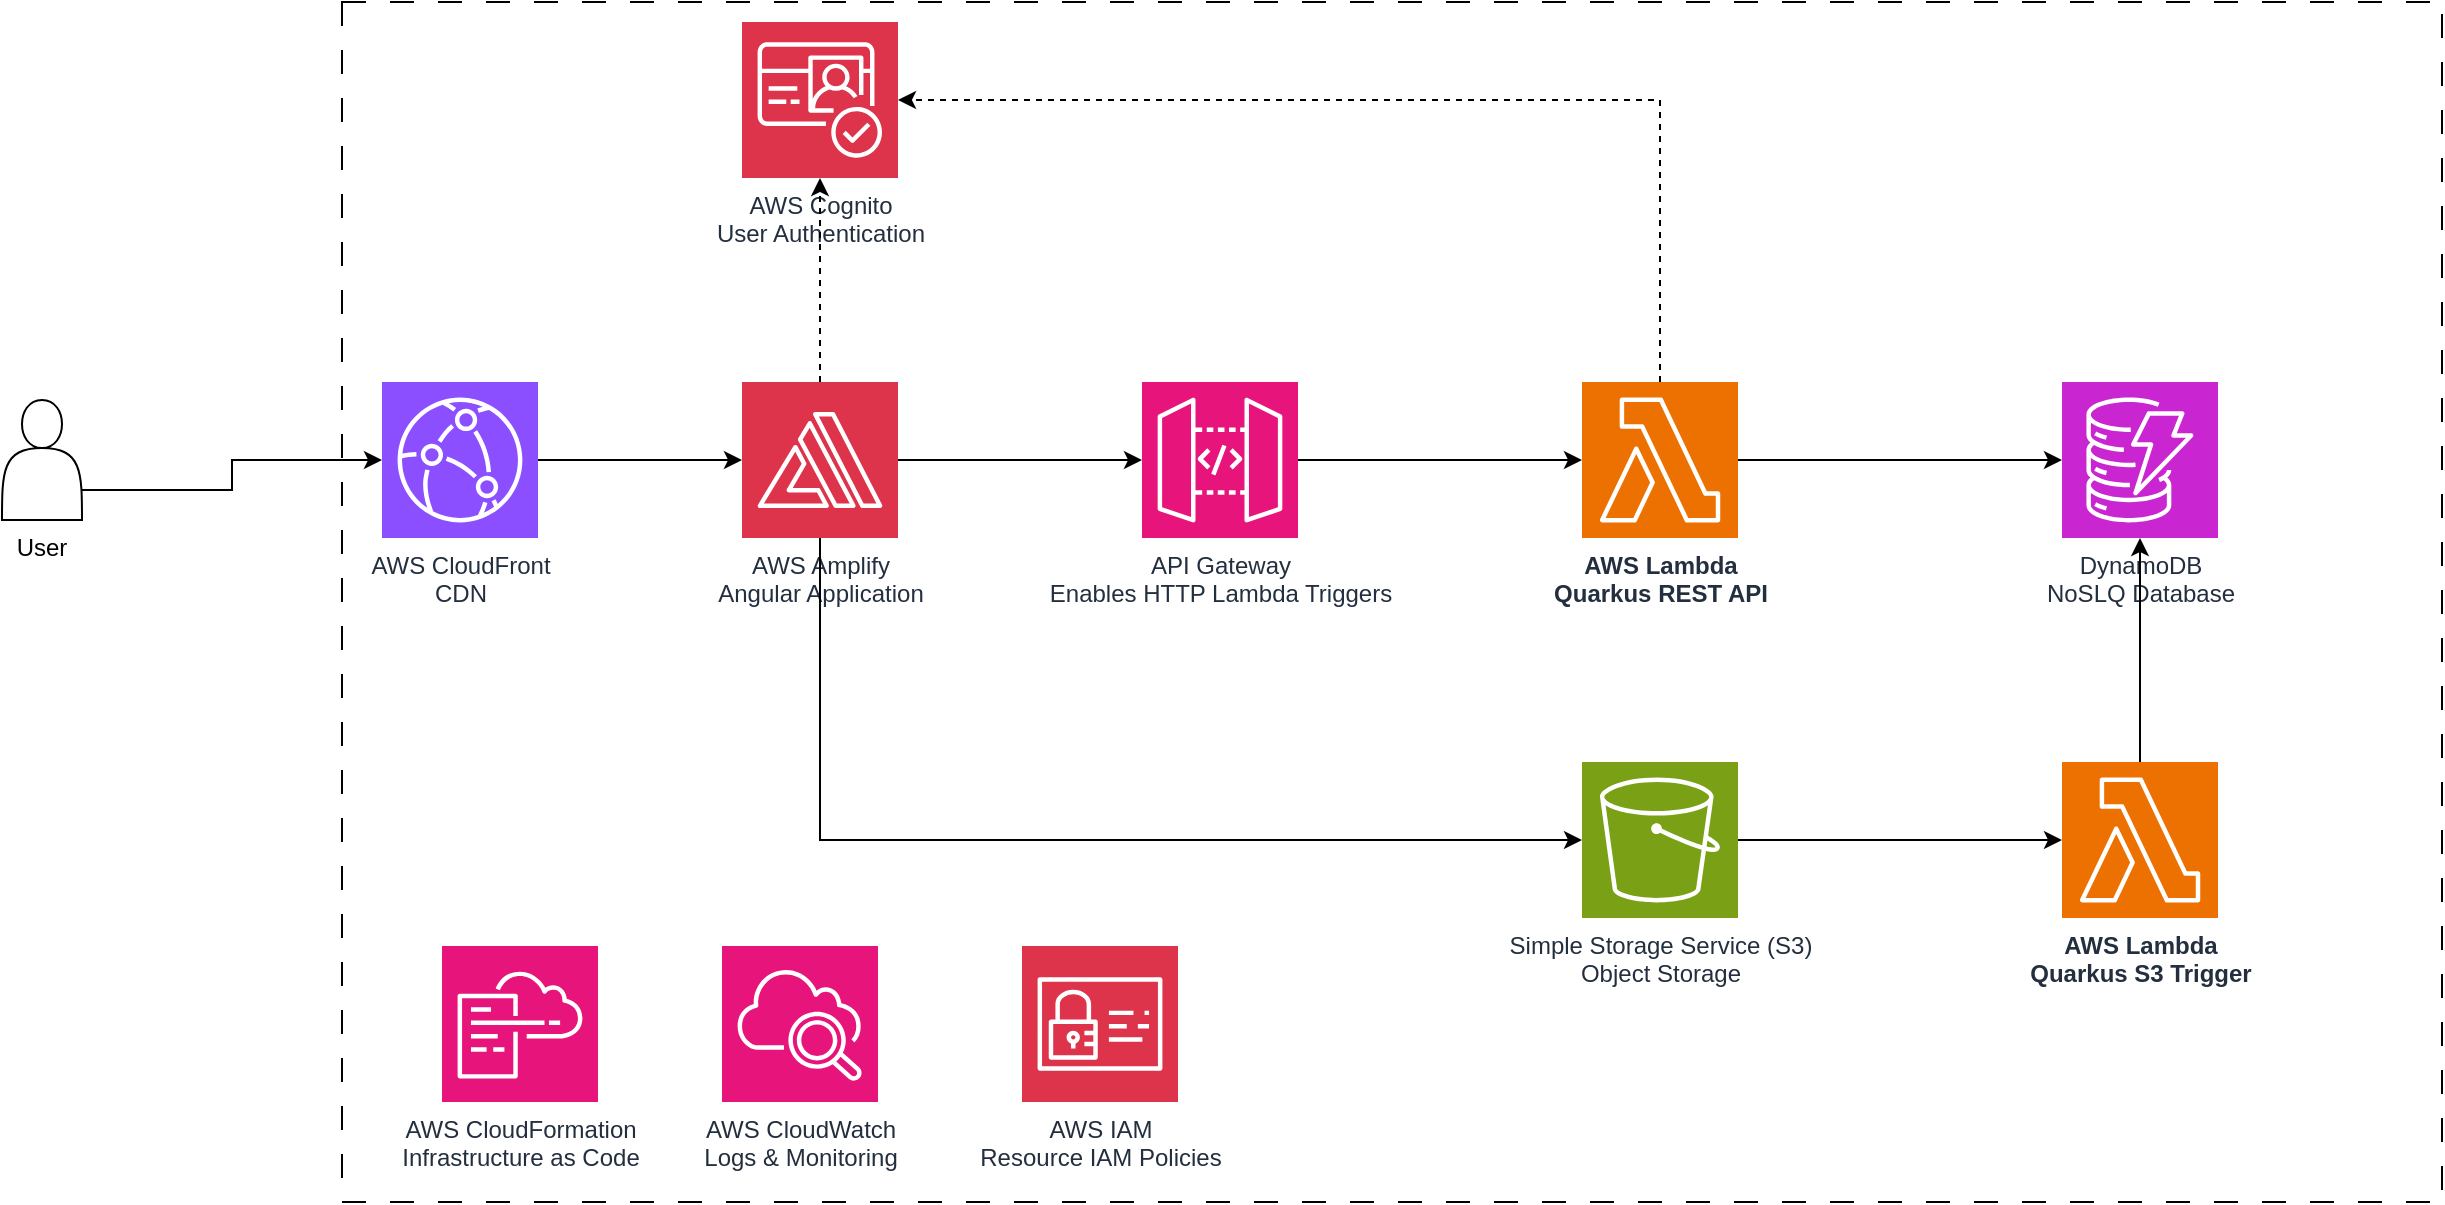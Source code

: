 <mxfile version="24.7.5">
  <diagram name="Page-1" id="6_QXR0wgYTFlfDmAifDI">
    <mxGraphModel dx="2284" dy="839" grid="1" gridSize="10" guides="1" tooltips="1" connect="1" arrows="1" fold="1" page="1" pageScale="1" pageWidth="850" pageHeight="1100" math="0" shadow="0">
      <root>
        <mxCell id="0" />
        <mxCell id="1" parent="0" />
        <mxCell id="t0kj3q12LYmMqpCQYQgi-17" value="" style="rounded=0;whiteSpace=wrap;html=1;fillColor=none;dashed=1;dashPattern=12 12;" parent="1" vertex="1">
          <mxGeometry x="-310" width="1050" height="600" as="geometry" />
        </mxCell>
        <mxCell id="t0kj3q12LYmMqpCQYQgi-1" value="&lt;div&gt;AWS Lambda&lt;/div&gt;Quarkus REST API" style="sketch=0;points=[[0,0,0],[0.25,0,0],[0.5,0,0],[0.75,0,0],[1,0,0],[0,1,0],[0.25,1,0],[0.5,1,0],[0.75,1,0],[1,1,0],[0,0.25,0],[0,0.5,0],[0,0.75,0],[1,0.25,0],[1,0.5,0],[1,0.75,0]];outlineConnect=0;fontColor=#232F3E;fillColor=#ED7100;strokeColor=#ffffff;dashed=0;verticalLabelPosition=bottom;verticalAlign=top;align=center;html=1;fontSize=12;fontStyle=1;aspect=fixed;shape=mxgraph.aws4.resourceIcon;resIcon=mxgraph.aws4.lambda;" parent="1" vertex="1">
          <mxGeometry x="310" y="190" width="78" height="78" as="geometry" />
        </mxCell>
        <mxCell id="t0kj3q12LYmMqpCQYQgi-2" value="DynamoDB&lt;div&gt;NoSLQ Database&lt;/div&gt;" style="sketch=0;points=[[0,0,0],[0.25,0,0],[0.5,0,0],[0.75,0,0],[1,0,0],[0,1,0],[0.25,1,0],[0.5,1,0],[0.75,1,0],[1,1,0],[0,0.25,0],[0,0.5,0],[0,0.75,0],[1,0.25,0],[1,0.5,0],[1,0.75,0]];outlineConnect=0;fontColor=#232F3E;fillColor=#C925D1;strokeColor=#ffffff;dashed=0;verticalLabelPosition=bottom;verticalAlign=top;align=center;html=1;fontSize=12;fontStyle=0;aspect=fixed;shape=mxgraph.aws4.resourceIcon;resIcon=mxgraph.aws4.dynamodb;" parent="1" vertex="1">
          <mxGeometry x="550" y="190" width="78" height="78" as="geometry" />
        </mxCell>
        <mxCell id="t0kj3q12LYmMqpCQYQgi-3" value="Simple Storage Service (S3)&lt;div&gt;Object Storage&lt;/div&gt;" style="sketch=0;points=[[0,0,0],[0.25,0,0],[0.5,0,0],[0.75,0,0],[1,0,0],[0,1,0],[0.25,1,0],[0.5,1,0],[0.75,1,0],[1,1,0],[0,0.25,0],[0,0.5,0],[0,0.75,0],[1,0.25,0],[1,0.5,0],[1,0.75,0]];outlineConnect=0;fontColor=#232F3E;fillColor=#7AA116;strokeColor=#ffffff;dashed=0;verticalLabelPosition=bottom;verticalAlign=top;align=center;html=1;fontSize=12;fontStyle=0;aspect=fixed;shape=mxgraph.aws4.resourceIcon;resIcon=mxgraph.aws4.s3;" parent="1" vertex="1">
          <mxGeometry x="310" y="380" width="78" height="78" as="geometry" />
        </mxCell>
        <mxCell id="t0kj3q12LYmMqpCQYQgi-4" value="&lt;div&gt;AWS Lambda&lt;/div&gt;Quarkus S3 Trigger" style="sketch=0;points=[[0,0,0],[0.25,0,0],[0.5,0,0],[0.75,0,0],[1,0,0],[0,1,0],[0.25,1,0],[0.5,1,0],[0.75,1,0],[1,1,0],[0,0.25,0],[0,0.5,0],[0,0.75,0],[1,0.25,0],[1,0.5,0],[1,0.75,0]];outlineConnect=0;fontColor=#232F3E;fillColor=#ED7100;strokeColor=#ffffff;dashed=0;verticalLabelPosition=bottom;verticalAlign=top;align=center;html=1;fontSize=12;fontStyle=1;aspect=fixed;shape=mxgraph.aws4.resourceIcon;resIcon=mxgraph.aws4.lambda;" parent="1" vertex="1">
          <mxGeometry x="550" y="380" width="78" height="78" as="geometry" />
        </mxCell>
        <mxCell id="t0kj3q12LYmMqpCQYQgi-5" value="API Gateway&lt;div&gt;Enables HTTP Lambda Triggers&lt;/div&gt;" style="sketch=0;points=[[0,0,0],[0.25,0,0],[0.5,0,0],[0.75,0,0],[1,0,0],[0,1,0],[0.25,1,0],[0.5,1,0],[0.75,1,0],[1,1,0],[0,0.25,0],[0,0.5,0],[0,0.75,0],[1,0.25,0],[1,0.5,0],[1,0.75,0]];outlineConnect=0;fontColor=#232F3E;fillColor=#E7157B;strokeColor=#ffffff;dashed=0;verticalLabelPosition=bottom;verticalAlign=top;align=center;html=1;fontSize=12;fontStyle=0;aspect=fixed;shape=mxgraph.aws4.resourceIcon;resIcon=mxgraph.aws4.api_gateway;" parent="1" vertex="1">
          <mxGeometry x="90" y="190" width="78" height="78" as="geometry" />
        </mxCell>
        <mxCell id="t0kj3q12LYmMqpCQYQgi-6" value="AWS Amplify&lt;div&gt;Angular Application&lt;/div&gt;" style="sketch=0;points=[[0,0,0],[0.25,0,0],[0.5,0,0],[0.75,0,0],[1,0,0],[0,1,0],[0.25,1,0],[0.5,1,0],[0.75,1,0],[1,1,0],[0,0.25,0],[0,0.5,0],[0,0.75,0],[1,0.25,0],[1,0.5,0],[1,0.75,0]];outlineConnect=0;fontColor=#232F3E;fillColor=#DD344C;strokeColor=#ffffff;dashed=0;verticalLabelPosition=bottom;verticalAlign=top;align=center;html=1;fontSize=12;fontStyle=0;aspect=fixed;shape=mxgraph.aws4.resourceIcon;resIcon=mxgraph.aws4.amplify;" parent="1" vertex="1">
          <mxGeometry x="-110" y="190" width="78" height="78" as="geometry" />
        </mxCell>
        <mxCell id="t0kj3q12LYmMqpCQYQgi-7" value="AWS Cognito&lt;div&gt;User Authentication&lt;/div&gt;" style="sketch=0;points=[[0,0,0],[0.25,0,0],[0.5,0,0],[0.75,0,0],[1,0,0],[0,1,0],[0.25,1,0],[0.5,1,0],[0.75,1,0],[1,1,0],[0,0.25,0],[0,0.5,0],[0,0.75,0],[1,0.25,0],[1,0.5,0],[1,0.75,0]];outlineConnect=0;fontColor=#232F3E;fillColor=#DD344C;strokeColor=#ffffff;dashed=0;verticalLabelPosition=bottom;verticalAlign=top;align=center;html=1;fontSize=12;fontStyle=0;aspect=fixed;shape=mxgraph.aws4.resourceIcon;resIcon=mxgraph.aws4.cognito;" parent="1" vertex="1">
          <mxGeometry x="-110" y="10" width="78" height="78" as="geometry" />
        </mxCell>
        <mxCell id="t0kj3q12LYmMqpCQYQgi-8" value="AWS CloudFormation&lt;div&gt;Infrastructure as Code&lt;/div&gt;" style="sketch=0;points=[[0,0,0],[0.25,0,0],[0.5,0,0],[0.75,0,0],[1,0,0],[0,1,0],[0.25,1,0],[0.5,1,0],[0.75,1,0],[1,1,0],[0,0.25,0],[0,0.5,0],[0,0.75,0],[1,0.25,0],[1,0.5,0],[1,0.75,0]];points=[[0,0,0],[0.25,0,0],[0.5,0,0],[0.75,0,0],[1,0,0],[0,1,0],[0.25,1,0],[0.5,1,0],[0.75,1,0],[1,1,0],[0,0.25,0],[0,0.5,0],[0,0.75,0],[1,0.25,0],[1,0.5,0],[1,0.75,0]];outlineConnect=0;fontColor=#232F3E;fillColor=#E7157B;strokeColor=#ffffff;dashed=0;verticalLabelPosition=bottom;verticalAlign=top;align=center;html=1;fontSize=12;fontStyle=0;aspect=fixed;shape=mxgraph.aws4.resourceIcon;resIcon=mxgraph.aws4.cloudformation;" parent="1" vertex="1">
          <mxGeometry x="-260" y="472" width="78" height="78" as="geometry" />
        </mxCell>
        <mxCell id="t0kj3q12LYmMqpCQYQgi-10" style="edgeStyle=orthogonalEdgeStyle;rounded=0;orthogonalLoop=1;jettySize=auto;html=1;exitX=0.5;exitY=0;exitDx=0;exitDy=0;exitPerimeter=0;entryX=0.5;entryY=1;entryDx=0;entryDy=0;entryPerimeter=0;dashed=1;" parent="1" source="t0kj3q12LYmMqpCQYQgi-6" target="t0kj3q12LYmMqpCQYQgi-7" edge="1">
          <mxGeometry relative="1" as="geometry" />
        </mxCell>
        <mxCell id="t0kj3q12LYmMqpCQYQgi-11" style="edgeStyle=orthogonalEdgeStyle;rounded=0;orthogonalLoop=1;jettySize=auto;html=1;exitX=1;exitY=0.5;exitDx=0;exitDy=0;exitPerimeter=0;entryX=0;entryY=0.5;entryDx=0;entryDy=0;entryPerimeter=0;" parent="1" source="t0kj3q12LYmMqpCQYQgi-6" target="t0kj3q12LYmMqpCQYQgi-5" edge="1">
          <mxGeometry relative="1" as="geometry" />
        </mxCell>
        <mxCell id="t0kj3q12LYmMqpCQYQgi-12" style="edgeStyle=orthogonalEdgeStyle;rounded=0;orthogonalLoop=1;jettySize=auto;html=1;exitX=1;exitY=0.5;exitDx=0;exitDy=0;exitPerimeter=0;entryX=0;entryY=0.5;entryDx=0;entryDy=0;entryPerimeter=0;" parent="1" source="t0kj3q12LYmMqpCQYQgi-5" target="t0kj3q12LYmMqpCQYQgi-1" edge="1">
          <mxGeometry relative="1" as="geometry" />
        </mxCell>
        <mxCell id="t0kj3q12LYmMqpCQYQgi-13" style="edgeStyle=orthogonalEdgeStyle;rounded=0;orthogonalLoop=1;jettySize=auto;html=1;exitX=1;exitY=0.5;exitDx=0;exitDy=0;exitPerimeter=0;entryX=0;entryY=0.5;entryDx=0;entryDy=0;entryPerimeter=0;" parent="1" source="t0kj3q12LYmMqpCQYQgi-1" target="t0kj3q12LYmMqpCQYQgi-2" edge="1">
          <mxGeometry relative="1" as="geometry" />
        </mxCell>
        <mxCell id="t0kj3q12LYmMqpCQYQgi-14" style="edgeStyle=orthogonalEdgeStyle;rounded=0;orthogonalLoop=1;jettySize=auto;html=1;exitX=0.5;exitY=1;exitDx=0;exitDy=0;exitPerimeter=0;entryX=0;entryY=0.5;entryDx=0;entryDy=0;entryPerimeter=0;" parent="1" source="t0kj3q12LYmMqpCQYQgi-6" target="t0kj3q12LYmMqpCQYQgi-3" edge="1">
          <mxGeometry relative="1" as="geometry" />
        </mxCell>
        <mxCell id="t0kj3q12LYmMqpCQYQgi-15" style="edgeStyle=orthogonalEdgeStyle;rounded=0;orthogonalLoop=1;jettySize=auto;html=1;exitX=1;exitY=0.5;exitDx=0;exitDy=0;exitPerimeter=0;entryX=0;entryY=0.5;entryDx=0;entryDy=0;entryPerimeter=0;" parent="1" source="t0kj3q12LYmMqpCQYQgi-3" target="t0kj3q12LYmMqpCQYQgi-4" edge="1">
          <mxGeometry relative="1" as="geometry" />
        </mxCell>
        <mxCell id="t0kj3q12LYmMqpCQYQgi-16" style="edgeStyle=orthogonalEdgeStyle;rounded=0;orthogonalLoop=1;jettySize=auto;html=1;exitX=0.5;exitY=0;exitDx=0;exitDy=0;exitPerimeter=0;entryX=0.5;entryY=1;entryDx=0;entryDy=0;entryPerimeter=0;" parent="1" source="t0kj3q12LYmMqpCQYQgi-4" target="t0kj3q12LYmMqpCQYQgi-2" edge="1">
          <mxGeometry relative="1" as="geometry" />
        </mxCell>
        <mxCell id="t0kj3q12LYmMqpCQYQgi-18" value="AWS IAM&lt;div&gt;Resource IAM Policies&lt;/div&gt;" style="sketch=0;points=[[0,0,0],[0.25,0,0],[0.5,0,0],[0.75,0,0],[1,0,0],[0,1,0],[0.25,1,0],[0.5,1,0],[0.75,1,0],[1,1,0],[0,0.25,0],[0,0.5,0],[0,0.75,0],[1,0.25,0],[1,0.5,0],[1,0.75,0]];outlineConnect=0;fontColor=#232F3E;fillColor=#DD344C;strokeColor=#ffffff;dashed=0;verticalLabelPosition=bottom;verticalAlign=top;align=center;html=1;fontSize=12;fontStyle=0;aspect=fixed;shape=mxgraph.aws4.resourceIcon;resIcon=mxgraph.aws4.identity_and_access_management;" parent="1" vertex="1">
          <mxGeometry x="30" y="472" width="78" height="78" as="geometry" />
        </mxCell>
        <mxCell id="t0kj3q12LYmMqpCQYQgi-19" value="AWS CloudFront&lt;div&gt;CDN&lt;/div&gt;" style="sketch=0;points=[[0,0,0],[0.25,0,0],[0.5,0,0],[0.75,0,0],[1,0,0],[0,1,0],[0.25,1,0],[0.5,1,0],[0.75,1,0],[1,1,0],[0,0.25,0],[0,0.5,0],[0,0.75,0],[1,0.25,0],[1,0.5,0],[1,0.75,0]];outlineConnect=0;fontColor=#232F3E;fillColor=#8C4FFF;strokeColor=#ffffff;dashed=0;verticalLabelPosition=bottom;verticalAlign=top;align=center;html=1;fontSize=12;fontStyle=0;aspect=fixed;shape=mxgraph.aws4.resourceIcon;resIcon=mxgraph.aws4.cloudfront;" parent="1" vertex="1">
          <mxGeometry x="-290" y="190" width="78" height="78" as="geometry" />
        </mxCell>
        <mxCell id="t0kj3q12LYmMqpCQYQgi-20" style="edgeStyle=orthogonalEdgeStyle;rounded=0;orthogonalLoop=1;jettySize=auto;html=1;exitX=1;exitY=0.5;exitDx=0;exitDy=0;exitPerimeter=0;entryX=0;entryY=0.5;entryDx=0;entryDy=0;entryPerimeter=0;" parent="1" source="t0kj3q12LYmMqpCQYQgi-19" target="t0kj3q12LYmMqpCQYQgi-6" edge="1">
          <mxGeometry relative="1" as="geometry" />
        </mxCell>
        <mxCell id="t0kj3q12LYmMqpCQYQgi-22" value="User" style="shape=actor;whiteSpace=wrap;html=1;labelPosition=center;verticalLabelPosition=bottom;align=center;verticalAlign=top;" parent="1" vertex="1">
          <mxGeometry x="-480" y="199" width="40" height="60" as="geometry" />
        </mxCell>
        <mxCell id="t0kj3q12LYmMqpCQYQgi-23" style="edgeStyle=orthogonalEdgeStyle;rounded=0;orthogonalLoop=1;jettySize=auto;html=1;exitX=1;exitY=0.75;exitDx=0;exitDy=0;entryX=0;entryY=0.5;entryDx=0;entryDy=0;entryPerimeter=0;" parent="1" source="t0kj3q12LYmMqpCQYQgi-22" target="t0kj3q12LYmMqpCQYQgi-19" edge="1">
          <mxGeometry relative="1" as="geometry" />
        </mxCell>
        <mxCell id="t0kj3q12LYmMqpCQYQgi-24" style="edgeStyle=orthogonalEdgeStyle;rounded=0;orthogonalLoop=1;jettySize=auto;html=1;exitX=0.5;exitY=0;exitDx=0;exitDy=0;exitPerimeter=0;entryX=1;entryY=0.5;entryDx=0;entryDy=0;entryPerimeter=0;dashed=1;" parent="1" source="t0kj3q12LYmMqpCQYQgi-1" target="t0kj3q12LYmMqpCQYQgi-7" edge="1">
          <mxGeometry relative="1" as="geometry" />
        </mxCell>
        <mxCell id="2CKFTRg-Ns3T-RPKm7L3-1" value="AWS CloudWatch&lt;div&gt;Logs &amp;amp; Monitoring&lt;/div&gt;" style="sketch=0;points=[[0,0,0],[0.25,0,0],[0.5,0,0],[0.75,0,0],[1,0,0],[0,1,0],[0.25,1,0],[0.5,1,0],[0.75,1,0],[1,1,0],[0,0.25,0],[0,0.5,0],[0,0.75,0],[1,0.25,0],[1,0.5,0],[1,0.75,0]];points=[[0,0,0],[0.25,0,0],[0.5,0,0],[0.75,0,0],[1,0,0],[0,1,0],[0.25,1,0],[0.5,1,0],[0.75,1,0],[1,1,0],[0,0.25,0],[0,0.5,0],[0,0.75,0],[1,0.25,0],[1,0.5,0],[1,0.75,0]];outlineConnect=0;fontColor=#232F3E;fillColor=#E7157B;strokeColor=#ffffff;dashed=0;verticalLabelPosition=bottom;verticalAlign=top;align=center;html=1;fontSize=12;fontStyle=0;aspect=fixed;shape=mxgraph.aws4.resourceIcon;resIcon=mxgraph.aws4.cloudwatch_2;" vertex="1" parent="1">
          <mxGeometry x="-120" y="472" width="78" height="78" as="geometry" />
        </mxCell>
      </root>
    </mxGraphModel>
  </diagram>
</mxfile>
